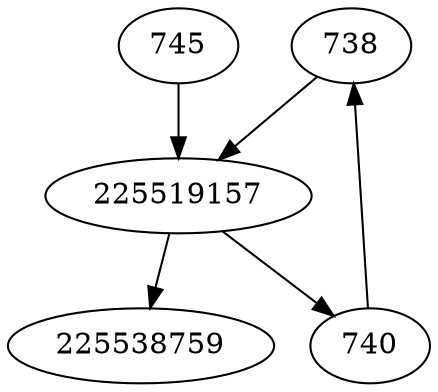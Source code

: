 strict digraph  {
738;
740;
225538759;
745;
225519157;
738 -> 225519157;
740 -> 738;
745 -> 225519157;
225519157 -> 740;
225519157 -> 225538759;
}
